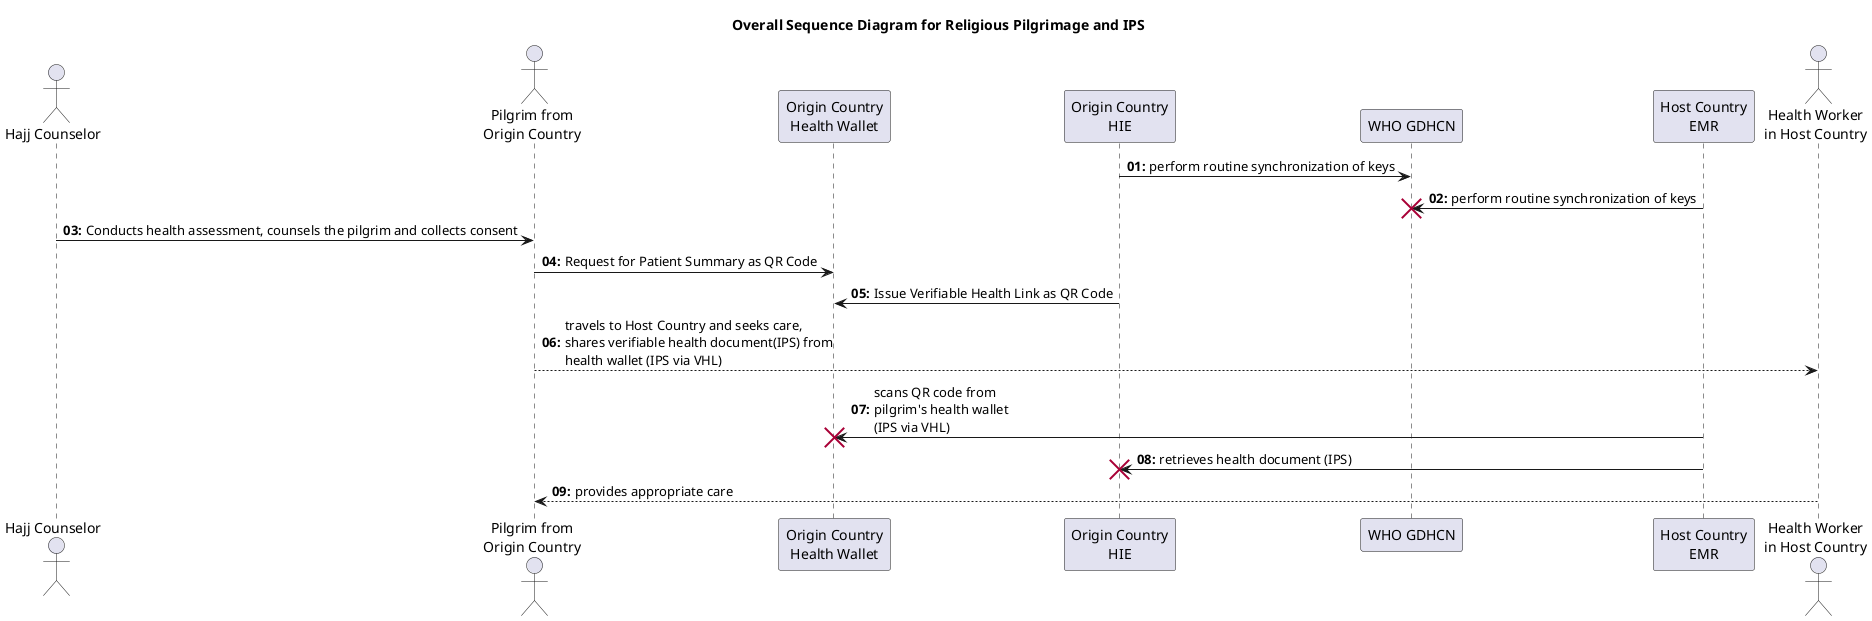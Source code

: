 @startuml
skinparam svgDimensionStyle false

title Overall Sequence Diagram for Religious Pilgrimage and IPS

actor "Hajj Counselor" as C
actor "Pilgrim from\nOrigin Country" as P
participant "Origin Country\nHealth Wallet" as OC
participant "Origin Country\nHIE" as OCHIE
participant "WHO GDHCN" as WHO
participant "Host Country\nEMR" as HCEMR
actor "Health Worker\nin Host Country" as HW

autonumber "<b>00:</b>"


OCHIE -> WHO: perform routine synchronization of keys
HCEMR -> WHO : perform routine synchronization of keys
destroy WHO

C -> P : Conducts health assessment, counsels the pilgrim and collects consent
P -> OC : Request for Patient Summary as QR Code
OCHIE -> OC : Issue Verifiable Health Link as QR Code

P --> HW: travels to Host Country and seeks care,\nshares verifiable health document(IPS) from\nhealth wallet (IPS via VHL)
HCEMR -> OC: scans QR code from\npilgrim's health wallet\n(IPS via VHL)
destroy OC
HCEMR  -> OCHIE : retrieves health document (IPS)
destroy OCHIE
 
HW --> P: provides appropriate care

@enduml
